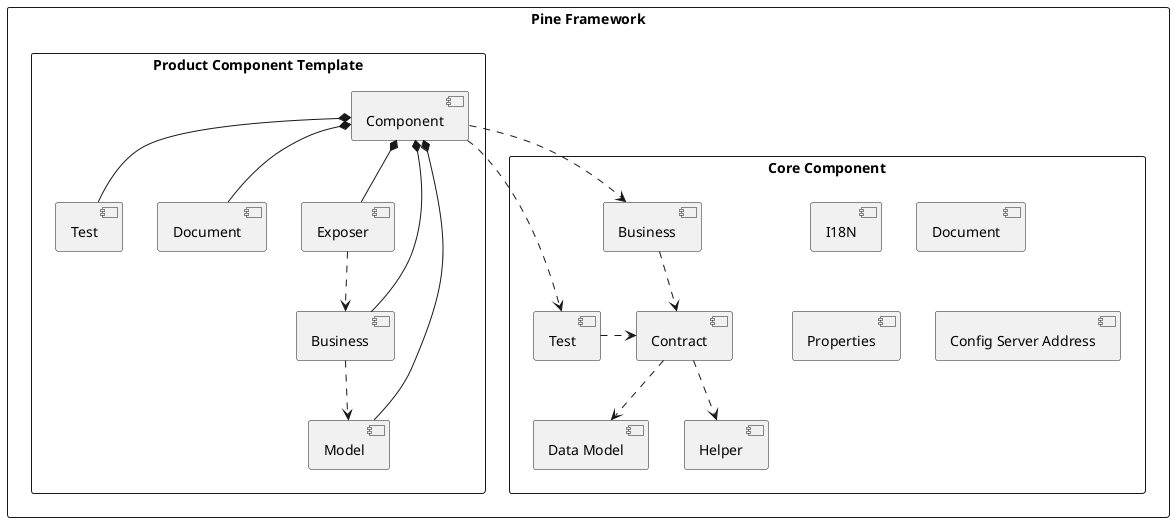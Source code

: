 @startuml
skinparam shadowing false

rectangle "Pine Framework" as pineFramework {

    rectangle "Core Component" as coreComponent {

        together {
            component "I18N" as i18n
            component "Document" as coreDocument
            component "Properties" as properties
            component "Config Server Address" as configServerAddress
        }

        together {
            component "Data Model" as dataModel
            component "Helper" as helper
            component "Test" as coreTest
            component "Contract" as contract
            component "Business" as coreBusiness
        }

        contract ..> dataModel
        contract ..> helper
        coreBusiness ..> contract
        coreTest .right.> contract
    }

    rectangle "Product Component Template" as productComponent {
        component "Component" as comp

        together {
            component "Business" as business
            component "Model" as model
            component "Exposer" as exposer
            component "Document" as document
            component "Test" as test
        }

        comp *-- test
        comp *-- document
        comp *- exposer
        comp *- business
        comp *- model

        business ..> model
        exposer ..> business

        comp ..> coreBusiness
        comp ..> coreTest
    }
}
@enduml